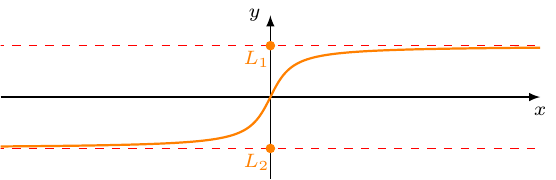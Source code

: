 \documentclass[crop]{standalone}
\usepackage[dvipsnames]{xcolor}
\usepackage{tikz}
\usepackage{pgfplots}
\pgfplotsset{compat=1.18}
\begin{document}
  \begin{tikzpicture}
    \begin{axis}[%
      axis x line=center,axis y line=center,
      unit vector ratio={1.5 1},
      xlabel={$x$},ylabel={$y$},
      xlabel style={below,font=\scriptsize},
      ylabel style={left,font=\scriptsize},
      xmin=-5.5,xmax=5.5,
      xtick=\empty,
      xticklabel style={font=\tiny},
      ymin=-2.5,ymax=2.5,
      ytick=\empty,
      yticklabel style={font=\tiny,xshift=0.3em},
      axis line style={-latex},
      declare function={
        f(\x) = rad(atan(3*\x));
      }
    ]%
      \addplot[mark=none,color=orange,thick,samples=1000,domain=-6:6] {f(x)};
      \draw[dashed,red] (-10,pi/2) -- (10,pi/2);
      \addplot[mark=*,mark size=1.5pt,color=orange] coordinates {(0,pi/2)} node[xshift=-0.5em,yshift=-0.5em] {\scriptsize$L_{1}$};
      \draw[dashed,red] (-10,-pi/2) -- (10,-pi/2);
      \addplot[mark=*,mark size=1.5pt,color=orange] coordinates {(0,-pi/2)} node[xshift=-0.5em,yshift=-0.5em] {\scriptsize$L_{2}$};
    \end{axis}
  \end{tikzpicture}%
\end{document}